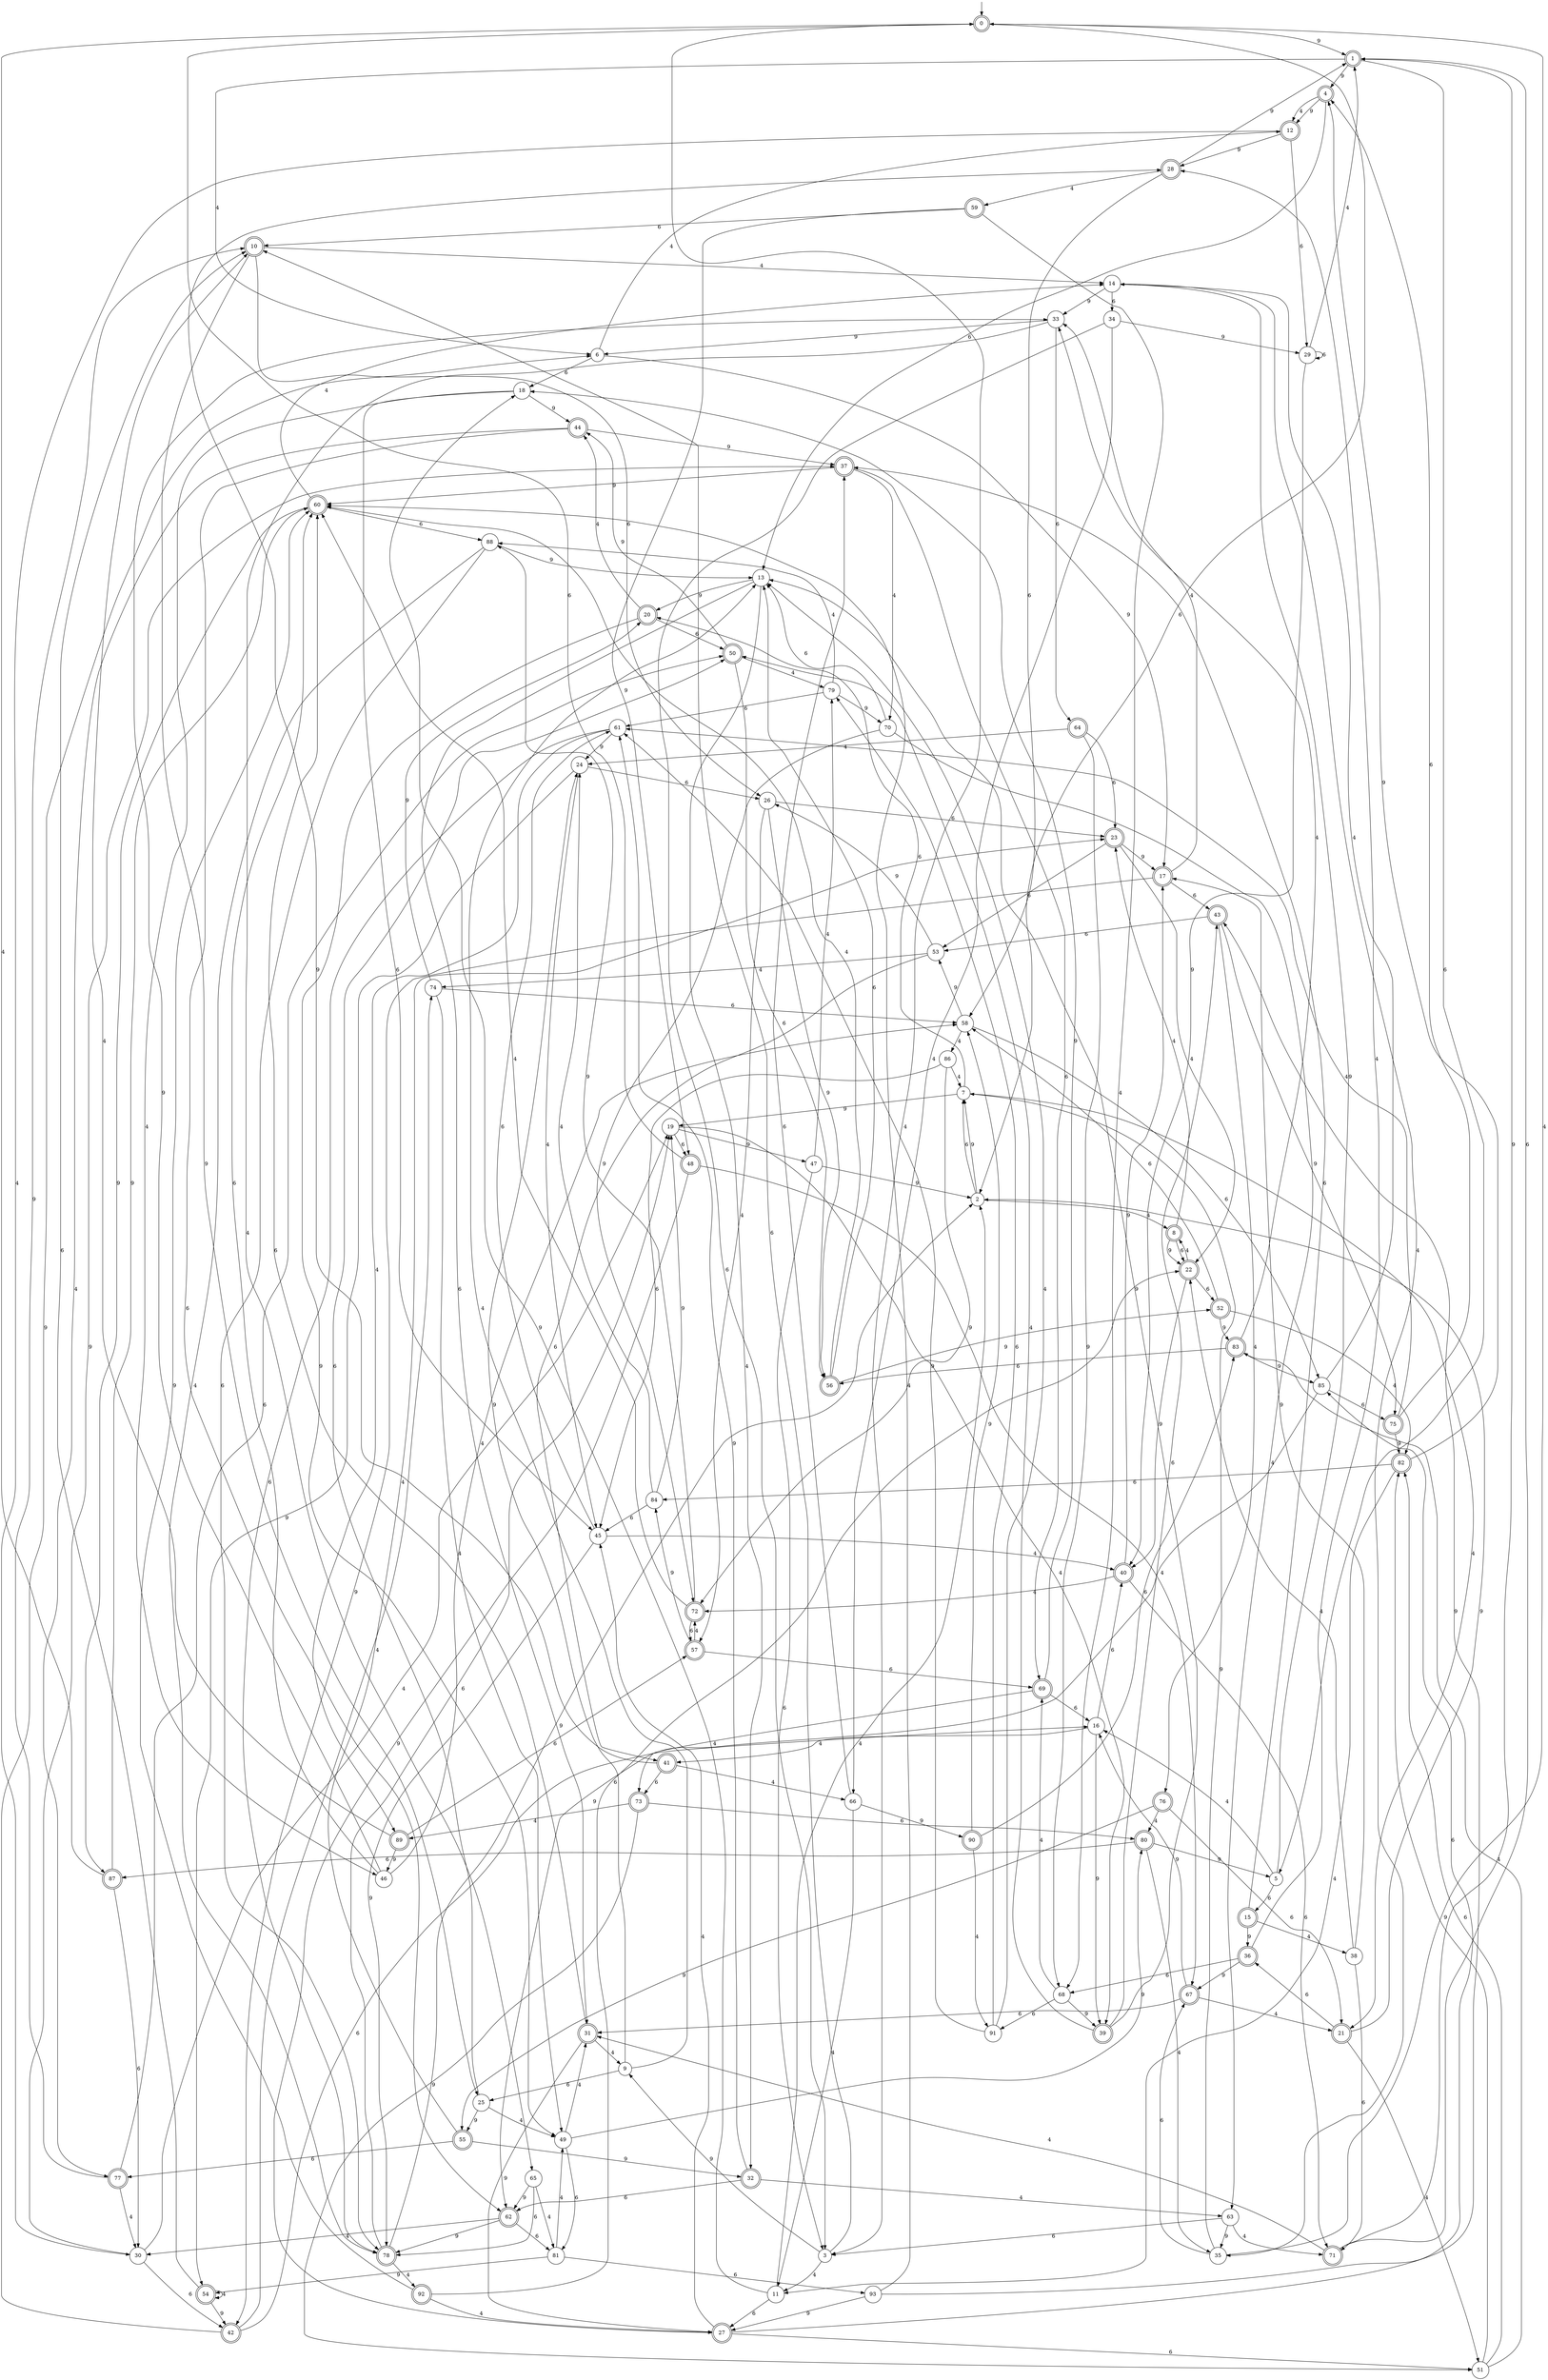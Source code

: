 digraph g {

	s0 [shape="doublecircle" label="0"];
	s1 [shape="doublecircle" label="1"];
	s2 [shape="circle" label="2"];
	s3 [shape="circle" label="3"];
	s4 [shape="doublecircle" label="4"];
	s5 [shape="circle" label="5"];
	s6 [shape="circle" label="6"];
	s7 [shape="circle" label="7"];
	s8 [shape="doublecircle" label="8"];
	s9 [shape="circle" label="9"];
	s10 [shape="doublecircle" label="10"];
	s11 [shape="circle" label="11"];
	s12 [shape="doublecircle" label="12"];
	s13 [shape="circle" label="13"];
	s14 [shape="circle" label="14"];
	s15 [shape="doublecircle" label="15"];
	s16 [shape="circle" label="16"];
	s17 [shape="doublecircle" label="17"];
	s18 [shape="circle" label="18"];
	s19 [shape="circle" label="19"];
	s20 [shape="doublecircle" label="20"];
	s21 [shape="doublecircle" label="21"];
	s22 [shape="doublecircle" label="22"];
	s23 [shape="doublecircle" label="23"];
	s24 [shape="circle" label="24"];
	s25 [shape="circle" label="25"];
	s26 [shape="circle" label="26"];
	s27 [shape="doublecircle" label="27"];
	s28 [shape="doublecircle" label="28"];
	s29 [shape="circle" label="29"];
	s30 [shape="circle" label="30"];
	s31 [shape="doublecircle" label="31"];
	s32 [shape="doublecircle" label="32"];
	s33 [shape="circle" label="33"];
	s34 [shape="circle" label="34"];
	s35 [shape="circle" label="35"];
	s36 [shape="doublecircle" label="36"];
	s37 [shape="doublecircle" label="37"];
	s38 [shape="circle" label="38"];
	s39 [shape="doublecircle" label="39"];
	s40 [shape="doublecircle" label="40"];
	s41 [shape="doublecircle" label="41"];
	s42 [shape="doublecircle" label="42"];
	s43 [shape="doublecircle" label="43"];
	s44 [shape="doublecircle" label="44"];
	s45 [shape="circle" label="45"];
	s46 [shape="circle" label="46"];
	s47 [shape="circle" label="47"];
	s48 [shape="doublecircle" label="48"];
	s49 [shape="circle" label="49"];
	s50 [shape="doublecircle" label="50"];
	s51 [shape="circle" label="51"];
	s52 [shape="doublecircle" label="52"];
	s53 [shape="circle" label="53"];
	s54 [shape="doublecircle" label="54"];
	s55 [shape="doublecircle" label="55"];
	s56 [shape="doublecircle" label="56"];
	s57 [shape="doublecircle" label="57"];
	s58 [shape="circle" label="58"];
	s59 [shape="doublecircle" label="59"];
	s60 [shape="doublecircle" label="60"];
	s61 [shape="circle" label="61"];
	s62 [shape="doublecircle" label="62"];
	s63 [shape="circle" label="63"];
	s64 [shape="doublecircle" label="64"];
	s65 [shape="circle" label="65"];
	s66 [shape="circle" label="66"];
	s67 [shape="doublecircle" label="67"];
	s68 [shape="circle" label="68"];
	s69 [shape="doublecircle" label="69"];
	s70 [shape="circle" label="70"];
	s71 [shape="doublecircle" label="71"];
	s72 [shape="doublecircle" label="72"];
	s73 [shape="doublecircle" label="73"];
	s74 [shape="circle" label="74"];
	s75 [shape="doublecircle" label="75"];
	s76 [shape="doublecircle" label="76"];
	s77 [shape="doublecircle" label="77"];
	s78 [shape="doublecircle" label="78"];
	s79 [shape="circle" label="79"];
	s80 [shape="doublecircle" label="80"];
	s81 [shape="circle" label="81"];
	s82 [shape="doublecircle" label="82"];
	s83 [shape="doublecircle" label="83"];
	s84 [shape="circle" label="84"];
	s85 [shape="circle" label="85"];
	s86 [shape="circle" label="86"];
	s87 [shape="doublecircle" label="87"];
	s88 [shape="circle" label="88"];
	s89 [shape="doublecircle" label="89"];
	s90 [shape="doublecircle" label="90"];
	s91 [shape="circle" label="91"];
	s92 [shape="doublecircle" label="92"];
	s93 [shape="circle" label="93"];
	s0 -> s1 [label="9"];
	s0 -> s2 [label="6"];
	s0 -> s3 [label="4"];
	s1 -> s4 [label="9"];
	s1 -> s5 [label="6"];
	s1 -> s6 [label="4"];
	s2 -> s7 [label="9"];
	s2 -> s7 [label="6"];
	s2 -> s8 [label="4"];
	s3 -> s9 [label="9"];
	s3 -> s10 [label="6"];
	s3 -> s11 [label="4"];
	s4 -> s12 [label="9"];
	s4 -> s13 [label="6"];
	s4 -> s12 [label="4"];
	s5 -> s14 [label="9"];
	s5 -> s15 [label="6"];
	s5 -> s16 [label="4"];
	s6 -> s17 [label="9"];
	s6 -> s18 [label="6"];
	s6 -> s12 [label="4"];
	s7 -> s19 [label="9"];
	s7 -> s20 [label="6"];
	s7 -> s21 [label="4"];
	s8 -> s22 [label="9"];
	s8 -> s22 [label="6"];
	s8 -> s23 [label="4"];
	s9 -> s24 [label="9"];
	s9 -> s25 [label="6"];
	s9 -> s13 [label="4"];
	s10 -> s25 [label="9"];
	s10 -> s26 [label="6"];
	s10 -> s14 [label="4"];
	s11 -> s18 [label="9"];
	s11 -> s27 [label="6"];
	s11 -> s2 [label="4"];
	s12 -> s28 [label="9"];
	s12 -> s29 [label="6"];
	s12 -> s30 [label="4"];
	s13 -> s20 [label="9"];
	s13 -> s31 [label="6"];
	s13 -> s32 [label="4"];
	s14 -> s33 [label="9"];
	s14 -> s34 [label="6"];
	s14 -> s35 [label="4"];
	s15 -> s36 [label="9"];
	s15 -> s37 [label="6"];
	s15 -> s38 [label="4"];
	s16 -> s39 [label="9"];
	s16 -> s40 [label="6"];
	s16 -> s41 [label="4"];
	s17 -> s42 [label="9"];
	s17 -> s43 [label="6"];
	s17 -> s33 [label="4"];
	s18 -> s44 [label="9"];
	s18 -> s45 [label="6"];
	s18 -> s46 [label="4"];
	s19 -> s47 [label="9"];
	s19 -> s48 [label="6"];
	s19 -> s39 [label="4"];
	s20 -> s49 [label="9"];
	s20 -> s50 [label="6"];
	s20 -> s44 [label="4"];
	s21 -> s2 [label="9"];
	s21 -> s36 [label="6"];
	s21 -> s51 [label="4"];
	s22 -> s40 [label="9"];
	s22 -> s52 [label="6"];
	s22 -> s8 [label="4"];
	s23 -> s17 [label="9"];
	s23 -> s53 [label="6"];
	s23 -> s22 [label="4"];
	s24 -> s54 [label="9"];
	s24 -> s26 [label="6"];
	s24 -> s45 [label="4"];
	s25 -> s55 [label="9"];
	s25 -> s50 [label="6"];
	s25 -> s49 [label="4"];
	s26 -> s56 [label="9"];
	s26 -> s23 [label="6"];
	s26 -> s57 [label="4"];
	s27 -> s43 [label="9"];
	s27 -> s51 [label="6"];
	s27 -> s45 [label="4"];
	s28 -> s1 [label="9"];
	s28 -> s58 [label="6"];
	s28 -> s59 [label="4"];
	s29 -> s40 [label="9"];
	s29 -> s29 [label="6"];
	s29 -> s1 [label="4"];
	s30 -> s37 [label="9"];
	s30 -> s42 [label="6"];
	s30 -> s19 [label="4"];
	s31 -> s27 [label="9"];
	s31 -> s60 [label="6"];
	s31 -> s9 [label="4"];
	s32 -> s61 [label="9"];
	s32 -> s62 [label="6"];
	s32 -> s63 [label="4"];
	s33 -> s6 [label="9"];
	s33 -> s64 [label="6"];
	s33 -> s65 [label="4"];
	s34 -> s29 [label="9"];
	s34 -> s3 [label="6"];
	s34 -> s66 [label="4"];
	s35 -> s7 [label="9"];
	s35 -> s67 [label="6"];
	s35 -> s0 [label="4"];
	s36 -> s67 [label="9"];
	s36 -> s68 [label="6"];
	s36 -> s28 [label="4"];
	s37 -> s60 [label="9"];
	s37 -> s69 [label="6"];
	s37 -> s70 [label="4"];
	s38 -> s17 [label="9"];
	s38 -> s71 [label="6"];
	s38 -> s22 [label="4"];
	s39 -> s13 [label="9"];
	s39 -> s43 [label="6"];
	s39 -> s50 [label="4"];
	s40 -> s17 [label="9"];
	s40 -> s71 [label="6"];
	s40 -> s72 [label="4"];
	s41 -> s28 [label="9"];
	s41 -> s73 [label="6"];
	s41 -> s66 [label="4"];
	s42 -> s6 [label="9"];
	s42 -> s16 [label="6"];
	s42 -> s74 [label="4"];
	s43 -> s75 [label="9"];
	s43 -> s53 [label="6"];
	s43 -> s76 [label="4"];
	s44 -> s37 [label="9"];
	s44 -> s62 [label="6"];
	s44 -> s77 [label="4"];
	s45 -> s78 [label="9"];
	s45 -> s61 [label="6"];
	s45 -> s40 [label="4"];
	s46 -> s33 [label="9"];
	s46 -> s60 [label="6"];
	s46 -> s58 [label="4"];
	s47 -> s2 [label="9"];
	s47 -> s3 [label="6"];
	s47 -> s79 [label="4"];
	s48 -> s27 [label="9"];
	s48 -> s0 [label="6"];
	s48 -> s67 [label="4"];
	s49 -> s80 [label="9"];
	s49 -> s81 [label="6"];
	s49 -> s31 [label="4"];
	s50 -> s44 [label="9"];
	s50 -> s56 [label="6"];
	s50 -> s79 [label="4"];
	s51 -> s82 [label="9"];
	s51 -> s82 [label="6"];
	s51 -> s83 [label="4"];
	s52 -> s83 [label="9"];
	s52 -> s58 [label="6"];
	s52 -> s82 [label="4"];
	s53 -> s26 [label="9"];
	s53 -> s41 [label="6"];
	s53 -> s74 [label="4"];
	s54 -> s42 [label="9"];
	s54 -> s10 [label="6"];
	s54 -> s54 [label="4"];
	s55 -> s32 [label="9"];
	s55 -> s77 [label="6"];
	s55 -> s23 [label="4"];
	s56 -> s52 [label="9"];
	s56 -> s13 [label="6"];
	s56 -> s60 [label="4"];
	s57 -> s84 [label="9"];
	s57 -> s69 [label="6"];
	s57 -> s72 [label="4"];
	s58 -> s53 [label="9"];
	s58 -> s85 [label="6"];
	s58 -> s86 [label="4"];
	s59 -> s48 [label="9"];
	s59 -> s10 [label="6"];
	s59 -> s68 [label="4"];
	s60 -> s87 [label="9"];
	s60 -> s88 [label="6"];
	s60 -> s14 [label="4"];
	s61 -> s24 [label="9"];
	s61 -> s78 [label="6"];
	s61 -> s89 [label="4"];
	s62 -> s78 [label="9"];
	s62 -> s81 [label="6"];
	s62 -> s30 [label="4"];
	s63 -> s35 [label="9"];
	s63 -> s3 [label="6"];
	s63 -> s71 [label="4"];
	s64 -> s68 [label="9"];
	s64 -> s23 [label="6"];
	s64 -> s24 [label="4"];
	s65 -> s62 [label="9"];
	s65 -> s78 [label="6"];
	s65 -> s81 [label="4"];
	s66 -> s90 [label="9"];
	s66 -> s37 [label="6"];
	s66 -> s11 [label="4"];
	s67 -> s16 [label="9"];
	s67 -> s31 [label="6"];
	s67 -> s21 [label="4"];
	s68 -> s39 [label="9"];
	s68 -> s91 [label="6"];
	s68 -> s69 [label="4"];
	s69 -> s18 [label="9"];
	s69 -> s16 [label="6"];
	s69 -> s73 [label="4"];
	s70 -> s72 [label="9"];
	s70 -> s13 [label="6"];
	s70 -> s63 [label="4"];
	s71 -> s1 [label="9"];
	s71 -> s1 [label="6"];
	s71 -> s31 [label="4"];
	s72 -> s88 [label="9"];
	s72 -> s57 [label="6"];
	s72 -> s60 [label="4"];
	s73 -> s51 [label="9"];
	s73 -> s80 [label="6"];
	s73 -> s89 [label="4"];
	s74 -> s20 [label="9"];
	s74 -> s58 [label="6"];
	s74 -> s49 [label="4"];
	s75 -> s82 [label="9"];
	s75 -> s4 [label="6"];
	s75 -> s61 [label="4"];
	s76 -> s55 [label="9"];
	s76 -> s21 [label="6"];
	s76 -> s80 [label="4"];
	s77 -> s10 [label="9"];
	s77 -> s50 [label="6"];
	s77 -> s30 [label="4"];
	s78 -> s2 [label="9"];
	s78 -> s19 [label="6"];
	s78 -> s92 [label="4"];
	s79 -> s70 [label="9"];
	s79 -> s61 [label="6"];
	s79 -> s88 [label="4"];
	s80 -> s5 [label="9"];
	s80 -> s87 [label="6"];
	s80 -> s35 [label="4"];
	s81 -> s54 [label="9"];
	s81 -> s93 [label="6"];
	s81 -> s49 [label="4"];
	s82 -> s4 [label="9"];
	s82 -> s84 [label="6"];
	s82 -> s11 [label="4"];
	s83 -> s85 [label="9"];
	s83 -> s56 [label="6"];
	s83 -> s33 [label="4"];
	s84 -> s19 [label="9"];
	s84 -> s45 [label="6"];
	s84 -> s24 [label="4"];
	s85 -> s62 [label="9"];
	s85 -> s75 [label="6"];
	s85 -> s14 [label="4"];
	s86 -> s72 [label="9"];
	s86 -> s45 [label="6"];
	s86 -> s7 [label="4"];
	s87 -> s60 [label="9"];
	s87 -> s30 [label="6"];
	s87 -> s0 [label="4"];
	s88 -> s13 [label="9"];
	s88 -> s78 [label="6"];
	s88 -> s78 [label="4"];
	s89 -> s46 [label="9"];
	s89 -> s57 [label="6"];
	s89 -> s10 [label="4"];
	s90 -> s58 [label="9"];
	s90 -> s83 [label="6"];
	s90 -> s91 [label="4"];
	s91 -> s61 [label="9"];
	s91 -> s79 [label="6"];
	s91 -> s13 [label="4"];
	s92 -> s60 [label="9"];
	s92 -> s22 [label="6"];
	s92 -> s27 [label="4"];
	s93 -> s27 [label="9"];
	s93 -> s85 [label="6"];
	s93 -> s60 [label="4"];

__start0 [label="" shape="none" width="0" height="0"];
__start0 -> s0;

}
